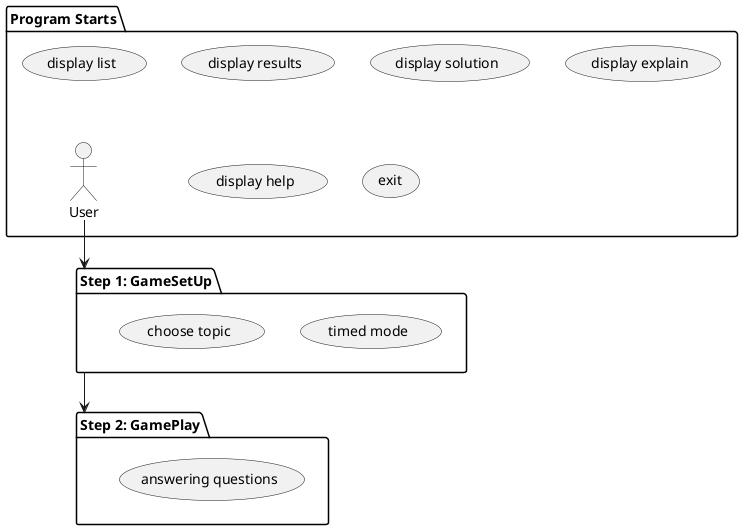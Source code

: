@startuml

left to right direction
top to bottom direction

package "Program Starts" as AnyUserCommands {
    actor User
    (display results)
    (display solution)
    (display explain)
    (display help)
    (display list) -[hidden]- User
    (exit)
}

package "Step 1: GameSetUp" as SetUp {
    (timed mode)
    (choose topic)
}
package "Step 2: GamePlay" as GamePlay {
    (answering questions)
}

User --> SetUp
SetUp --> GamePlay

@enduml